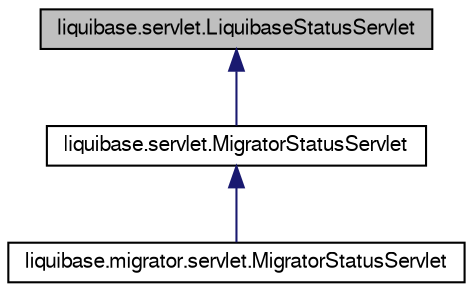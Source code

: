 digraph G
{
  edge [fontname="FreeSans",fontsize=10,labelfontname="FreeSans",labelfontsize=10];
  node [fontname="FreeSans",fontsize=10,shape=record];
  Node1 [label="liquibase.servlet.LiquibaseStatusServlet",height=0.2,width=0.4,color="black", fillcolor="grey75", style="filled" fontcolor="black"];
  Node1 -> Node2 [dir=back,color="midnightblue",fontsize=10,style="solid",fontname="FreeSans"];
  Node2 [label="liquibase.servlet.MigratorStatusServlet",height=0.2,width=0.4,color="black", fillcolor="white", style="filled",URL="$classliquibase_1_1servlet_1_1_migrator_status_servlet.html"];
  Node2 -> Node3 [dir=back,color="midnightblue",fontsize=10,style="solid",fontname="FreeSans"];
  Node3 [label="liquibase.migrator.servlet.MigratorStatusServlet",height=0.2,width=0.4,color="black", fillcolor="white", style="filled",URL="$classliquibase_1_1migrator_1_1servlet_1_1_migrator_status_servlet.html"];
}
